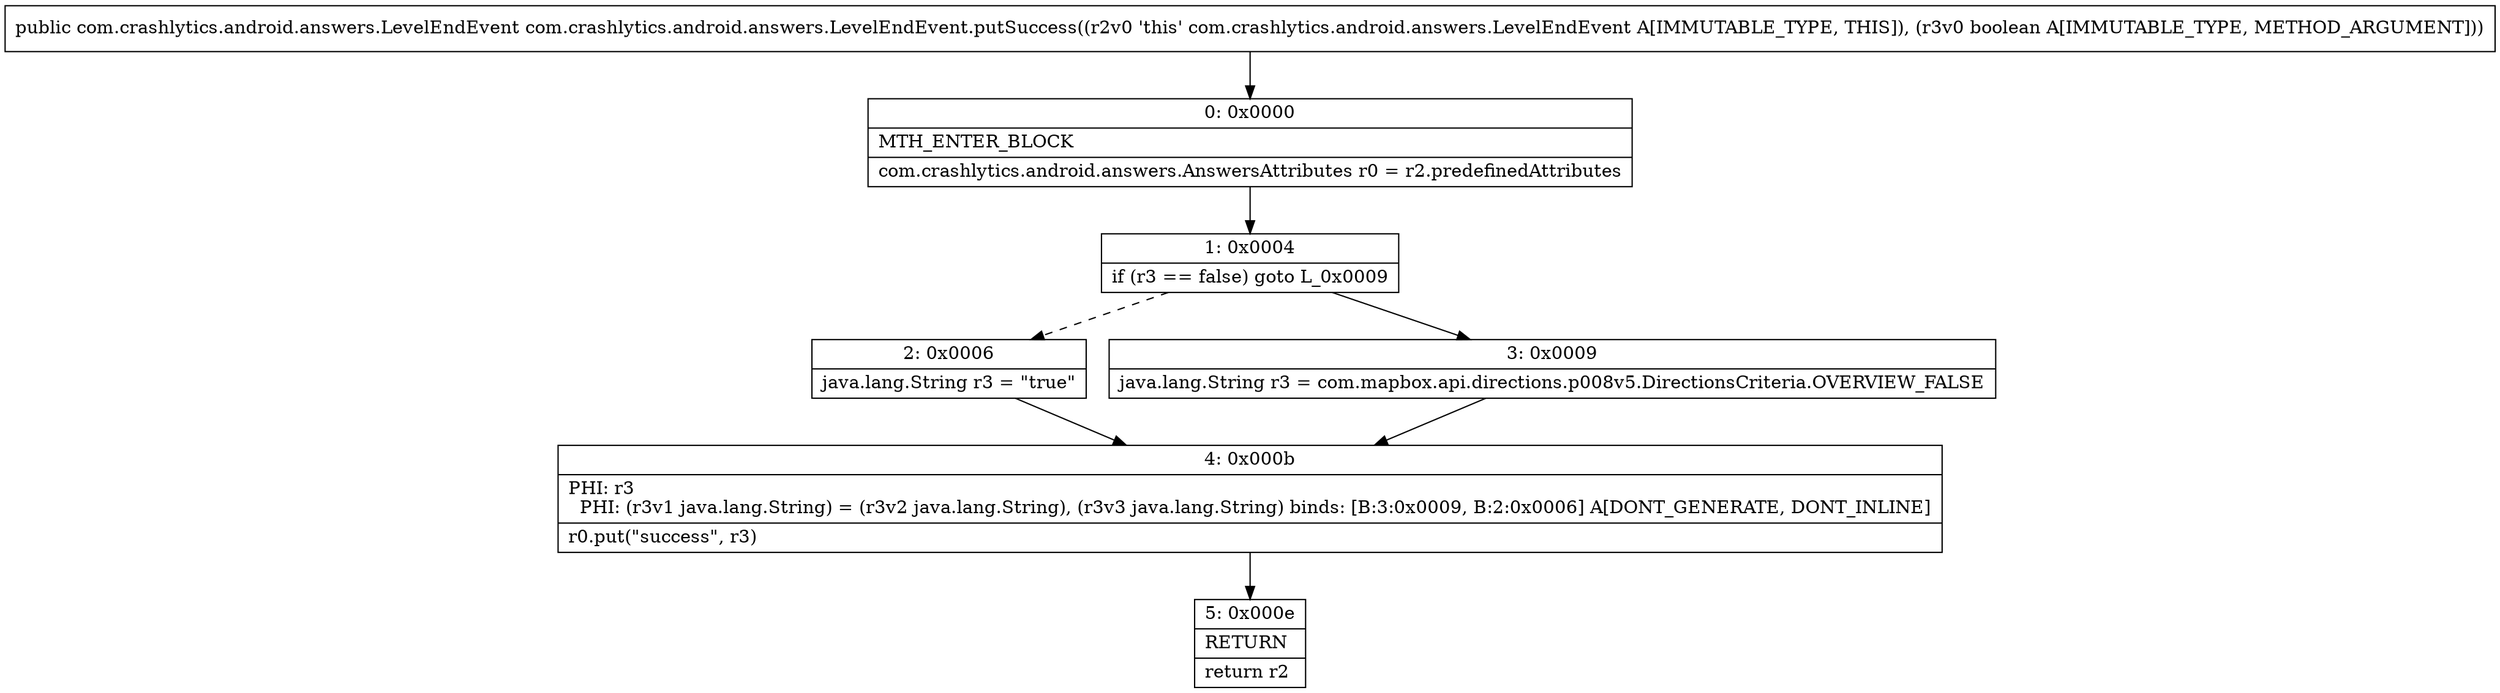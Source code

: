 digraph "CFG forcom.crashlytics.android.answers.LevelEndEvent.putSuccess(Z)Lcom\/crashlytics\/android\/answers\/LevelEndEvent;" {
Node_0 [shape=record,label="{0\:\ 0x0000|MTH_ENTER_BLOCK\l|com.crashlytics.android.answers.AnswersAttributes r0 = r2.predefinedAttributes\l}"];
Node_1 [shape=record,label="{1\:\ 0x0004|if (r3 == false) goto L_0x0009\l}"];
Node_2 [shape=record,label="{2\:\ 0x0006|java.lang.String r3 = \"true\"\l}"];
Node_3 [shape=record,label="{3\:\ 0x0009|java.lang.String r3 = com.mapbox.api.directions.p008v5.DirectionsCriteria.OVERVIEW_FALSE\l}"];
Node_4 [shape=record,label="{4\:\ 0x000b|PHI: r3 \l  PHI: (r3v1 java.lang.String) = (r3v2 java.lang.String), (r3v3 java.lang.String) binds: [B:3:0x0009, B:2:0x0006] A[DONT_GENERATE, DONT_INLINE]\l|r0.put(\"success\", r3)\l}"];
Node_5 [shape=record,label="{5\:\ 0x000e|RETURN\l|return r2\l}"];
MethodNode[shape=record,label="{public com.crashlytics.android.answers.LevelEndEvent com.crashlytics.android.answers.LevelEndEvent.putSuccess((r2v0 'this' com.crashlytics.android.answers.LevelEndEvent A[IMMUTABLE_TYPE, THIS]), (r3v0 boolean A[IMMUTABLE_TYPE, METHOD_ARGUMENT])) }"];
MethodNode -> Node_0;
Node_0 -> Node_1;
Node_1 -> Node_2[style=dashed];
Node_1 -> Node_3;
Node_2 -> Node_4;
Node_3 -> Node_4;
Node_4 -> Node_5;
}

